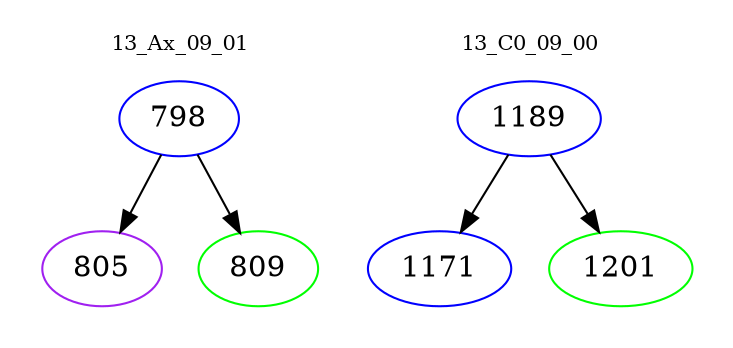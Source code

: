 digraph{
subgraph cluster_0 {
color = white
label = "13_Ax_09_01";
fontsize=10;
T0_798 [label="798", color="blue"]
T0_798 -> T0_805 [color="black"]
T0_805 [label="805", color="purple"]
T0_798 -> T0_809 [color="black"]
T0_809 [label="809", color="green"]
}
subgraph cluster_1 {
color = white
label = "13_C0_09_00";
fontsize=10;
T1_1189 [label="1189", color="blue"]
T1_1189 -> T1_1171 [color="black"]
T1_1171 [label="1171", color="blue"]
T1_1189 -> T1_1201 [color="black"]
T1_1201 [label="1201", color="green"]
}
}
